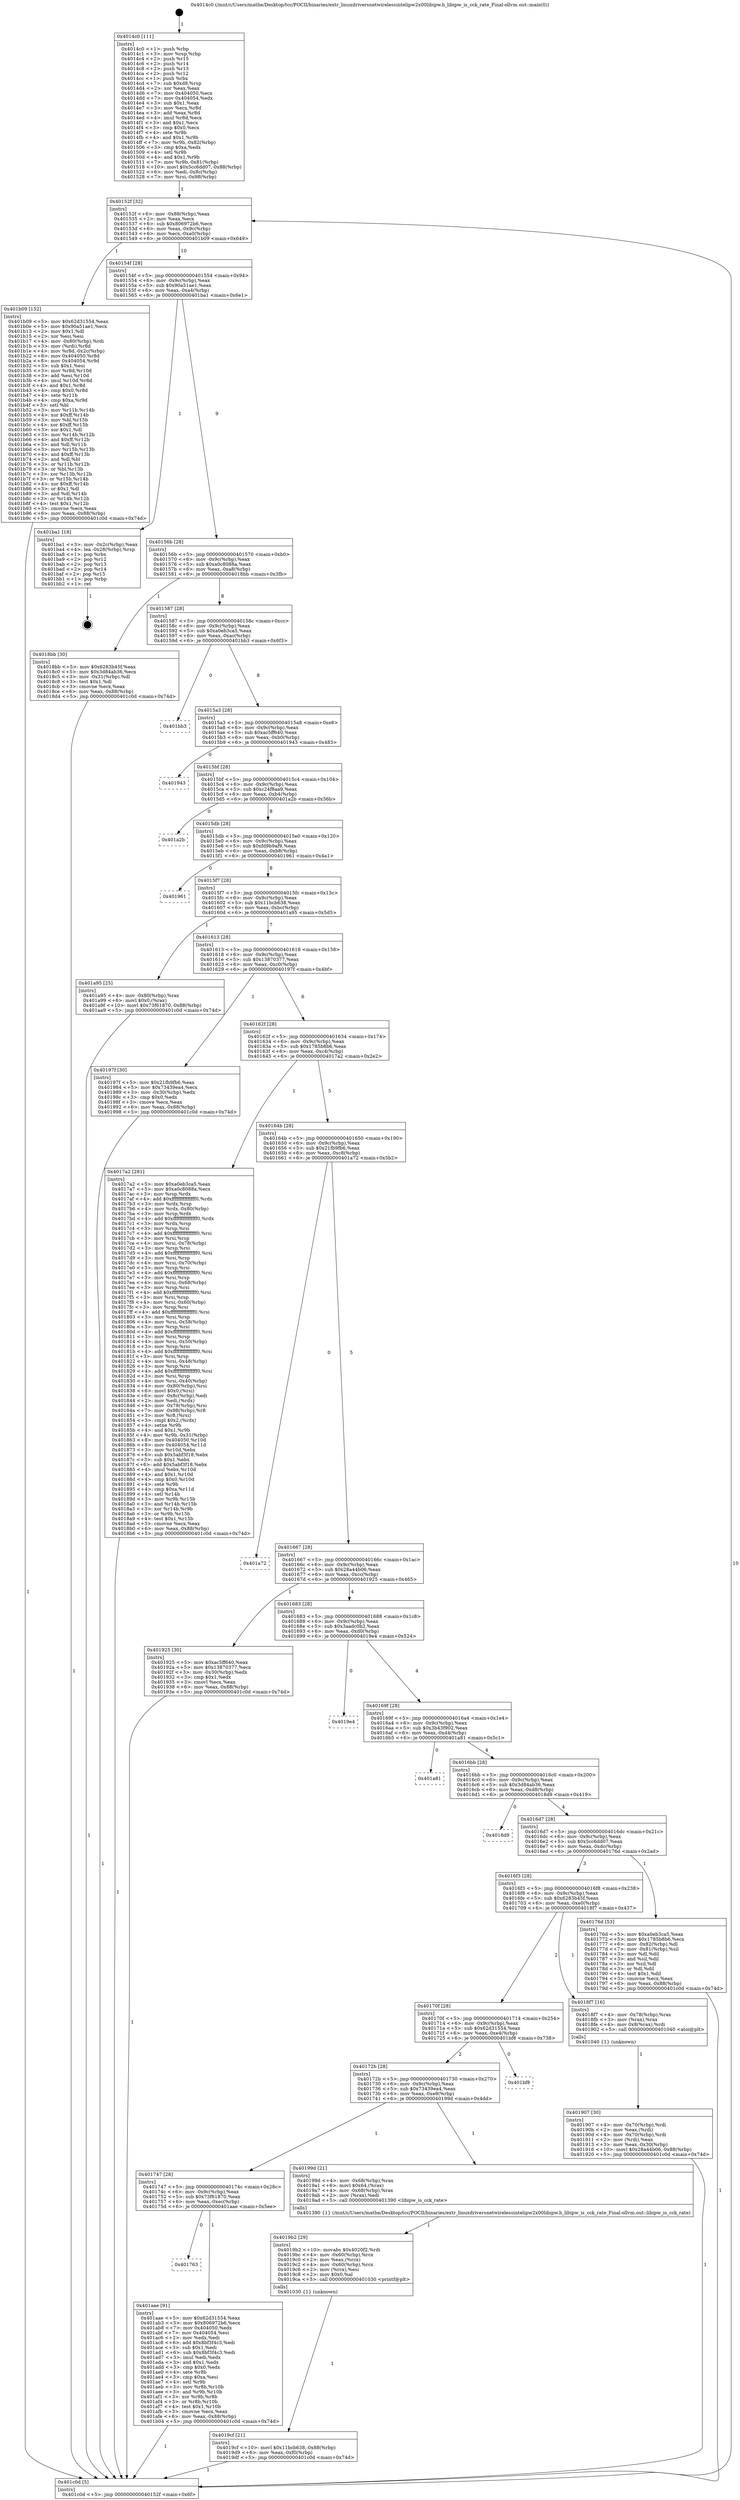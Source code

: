 digraph "0x4014c0" {
  label = "0x4014c0 (/mnt/c/Users/mathe/Desktop/tcc/POCII/binaries/extr_linuxdriversnetwirelessintelipw2x00libipw.h_libipw_is_cck_rate_Final-ollvm.out::main(0))"
  labelloc = "t"
  node[shape=record]

  Entry [label="",width=0.3,height=0.3,shape=circle,fillcolor=black,style=filled]
  "0x40152f" [label="{
     0x40152f [32]\l
     | [instrs]\l
     &nbsp;&nbsp;0x40152f \<+6\>: mov -0x88(%rbp),%eax\l
     &nbsp;&nbsp;0x401535 \<+2\>: mov %eax,%ecx\l
     &nbsp;&nbsp;0x401537 \<+6\>: sub $0x806972b6,%ecx\l
     &nbsp;&nbsp;0x40153d \<+6\>: mov %eax,-0x9c(%rbp)\l
     &nbsp;&nbsp;0x401543 \<+6\>: mov %ecx,-0xa0(%rbp)\l
     &nbsp;&nbsp;0x401549 \<+6\>: je 0000000000401b09 \<main+0x649\>\l
  }"]
  "0x401b09" [label="{
     0x401b09 [152]\l
     | [instrs]\l
     &nbsp;&nbsp;0x401b09 \<+5\>: mov $0x62d31554,%eax\l
     &nbsp;&nbsp;0x401b0e \<+5\>: mov $0x90a51ae1,%ecx\l
     &nbsp;&nbsp;0x401b13 \<+2\>: mov $0x1,%dl\l
     &nbsp;&nbsp;0x401b15 \<+2\>: xor %esi,%esi\l
     &nbsp;&nbsp;0x401b17 \<+4\>: mov -0x80(%rbp),%rdi\l
     &nbsp;&nbsp;0x401b1b \<+3\>: mov (%rdi),%r8d\l
     &nbsp;&nbsp;0x401b1e \<+4\>: mov %r8d,-0x2c(%rbp)\l
     &nbsp;&nbsp;0x401b22 \<+8\>: mov 0x404050,%r8d\l
     &nbsp;&nbsp;0x401b2a \<+8\>: mov 0x404054,%r9d\l
     &nbsp;&nbsp;0x401b32 \<+3\>: sub $0x1,%esi\l
     &nbsp;&nbsp;0x401b35 \<+3\>: mov %r8d,%r10d\l
     &nbsp;&nbsp;0x401b38 \<+3\>: add %esi,%r10d\l
     &nbsp;&nbsp;0x401b3b \<+4\>: imul %r10d,%r8d\l
     &nbsp;&nbsp;0x401b3f \<+4\>: and $0x1,%r8d\l
     &nbsp;&nbsp;0x401b43 \<+4\>: cmp $0x0,%r8d\l
     &nbsp;&nbsp;0x401b47 \<+4\>: sete %r11b\l
     &nbsp;&nbsp;0x401b4b \<+4\>: cmp $0xa,%r9d\l
     &nbsp;&nbsp;0x401b4f \<+3\>: setl %bl\l
     &nbsp;&nbsp;0x401b52 \<+3\>: mov %r11b,%r14b\l
     &nbsp;&nbsp;0x401b55 \<+4\>: xor $0xff,%r14b\l
     &nbsp;&nbsp;0x401b59 \<+3\>: mov %bl,%r15b\l
     &nbsp;&nbsp;0x401b5c \<+4\>: xor $0xff,%r15b\l
     &nbsp;&nbsp;0x401b60 \<+3\>: xor $0x1,%dl\l
     &nbsp;&nbsp;0x401b63 \<+3\>: mov %r14b,%r12b\l
     &nbsp;&nbsp;0x401b66 \<+4\>: and $0xff,%r12b\l
     &nbsp;&nbsp;0x401b6a \<+3\>: and %dl,%r11b\l
     &nbsp;&nbsp;0x401b6d \<+3\>: mov %r15b,%r13b\l
     &nbsp;&nbsp;0x401b70 \<+4\>: and $0xff,%r13b\l
     &nbsp;&nbsp;0x401b74 \<+2\>: and %dl,%bl\l
     &nbsp;&nbsp;0x401b76 \<+3\>: or %r11b,%r12b\l
     &nbsp;&nbsp;0x401b79 \<+3\>: or %bl,%r13b\l
     &nbsp;&nbsp;0x401b7c \<+3\>: xor %r13b,%r12b\l
     &nbsp;&nbsp;0x401b7f \<+3\>: or %r15b,%r14b\l
     &nbsp;&nbsp;0x401b82 \<+4\>: xor $0xff,%r14b\l
     &nbsp;&nbsp;0x401b86 \<+3\>: or $0x1,%dl\l
     &nbsp;&nbsp;0x401b89 \<+3\>: and %dl,%r14b\l
     &nbsp;&nbsp;0x401b8c \<+3\>: or %r14b,%r12b\l
     &nbsp;&nbsp;0x401b8f \<+4\>: test $0x1,%r12b\l
     &nbsp;&nbsp;0x401b93 \<+3\>: cmovne %ecx,%eax\l
     &nbsp;&nbsp;0x401b96 \<+6\>: mov %eax,-0x88(%rbp)\l
     &nbsp;&nbsp;0x401b9c \<+5\>: jmp 0000000000401c0d \<main+0x74d\>\l
  }"]
  "0x40154f" [label="{
     0x40154f [28]\l
     | [instrs]\l
     &nbsp;&nbsp;0x40154f \<+5\>: jmp 0000000000401554 \<main+0x94\>\l
     &nbsp;&nbsp;0x401554 \<+6\>: mov -0x9c(%rbp),%eax\l
     &nbsp;&nbsp;0x40155a \<+5\>: sub $0x90a51ae1,%eax\l
     &nbsp;&nbsp;0x40155f \<+6\>: mov %eax,-0xa4(%rbp)\l
     &nbsp;&nbsp;0x401565 \<+6\>: je 0000000000401ba1 \<main+0x6e1\>\l
  }"]
  Exit [label="",width=0.3,height=0.3,shape=circle,fillcolor=black,style=filled,peripheries=2]
  "0x401ba1" [label="{
     0x401ba1 [18]\l
     | [instrs]\l
     &nbsp;&nbsp;0x401ba1 \<+3\>: mov -0x2c(%rbp),%eax\l
     &nbsp;&nbsp;0x401ba4 \<+4\>: lea -0x28(%rbp),%rsp\l
     &nbsp;&nbsp;0x401ba8 \<+1\>: pop %rbx\l
     &nbsp;&nbsp;0x401ba9 \<+2\>: pop %r12\l
     &nbsp;&nbsp;0x401bab \<+2\>: pop %r13\l
     &nbsp;&nbsp;0x401bad \<+2\>: pop %r14\l
     &nbsp;&nbsp;0x401baf \<+2\>: pop %r15\l
     &nbsp;&nbsp;0x401bb1 \<+1\>: pop %rbp\l
     &nbsp;&nbsp;0x401bb2 \<+1\>: ret\l
  }"]
  "0x40156b" [label="{
     0x40156b [28]\l
     | [instrs]\l
     &nbsp;&nbsp;0x40156b \<+5\>: jmp 0000000000401570 \<main+0xb0\>\l
     &nbsp;&nbsp;0x401570 \<+6\>: mov -0x9c(%rbp),%eax\l
     &nbsp;&nbsp;0x401576 \<+5\>: sub $0xa0c8088a,%eax\l
     &nbsp;&nbsp;0x40157b \<+6\>: mov %eax,-0xa8(%rbp)\l
     &nbsp;&nbsp;0x401581 \<+6\>: je 00000000004018bb \<main+0x3fb\>\l
  }"]
  "0x401763" [label="{
     0x401763\l
  }", style=dashed]
  "0x4018bb" [label="{
     0x4018bb [30]\l
     | [instrs]\l
     &nbsp;&nbsp;0x4018bb \<+5\>: mov $0x6283b45f,%eax\l
     &nbsp;&nbsp;0x4018c0 \<+5\>: mov $0x3d84ab36,%ecx\l
     &nbsp;&nbsp;0x4018c5 \<+3\>: mov -0x31(%rbp),%dl\l
     &nbsp;&nbsp;0x4018c8 \<+3\>: test $0x1,%dl\l
     &nbsp;&nbsp;0x4018cb \<+3\>: cmovne %ecx,%eax\l
     &nbsp;&nbsp;0x4018ce \<+6\>: mov %eax,-0x88(%rbp)\l
     &nbsp;&nbsp;0x4018d4 \<+5\>: jmp 0000000000401c0d \<main+0x74d\>\l
  }"]
  "0x401587" [label="{
     0x401587 [28]\l
     | [instrs]\l
     &nbsp;&nbsp;0x401587 \<+5\>: jmp 000000000040158c \<main+0xcc\>\l
     &nbsp;&nbsp;0x40158c \<+6\>: mov -0x9c(%rbp),%eax\l
     &nbsp;&nbsp;0x401592 \<+5\>: sub $0xa0eb3ca5,%eax\l
     &nbsp;&nbsp;0x401597 \<+6\>: mov %eax,-0xac(%rbp)\l
     &nbsp;&nbsp;0x40159d \<+6\>: je 0000000000401bb3 \<main+0x6f3\>\l
  }"]
  "0x401aae" [label="{
     0x401aae [91]\l
     | [instrs]\l
     &nbsp;&nbsp;0x401aae \<+5\>: mov $0x62d31554,%eax\l
     &nbsp;&nbsp;0x401ab3 \<+5\>: mov $0x806972b6,%ecx\l
     &nbsp;&nbsp;0x401ab8 \<+7\>: mov 0x404050,%edx\l
     &nbsp;&nbsp;0x401abf \<+7\>: mov 0x404054,%esi\l
     &nbsp;&nbsp;0x401ac6 \<+2\>: mov %edx,%edi\l
     &nbsp;&nbsp;0x401ac8 \<+6\>: add $0x8bf3f4c3,%edi\l
     &nbsp;&nbsp;0x401ace \<+3\>: sub $0x1,%edi\l
     &nbsp;&nbsp;0x401ad1 \<+6\>: sub $0x8bf3f4c3,%edi\l
     &nbsp;&nbsp;0x401ad7 \<+3\>: imul %edi,%edx\l
     &nbsp;&nbsp;0x401ada \<+3\>: and $0x1,%edx\l
     &nbsp;&nbsp;0x401add \<+3\>: cmp $0x0,%edx\l
     &nbsp;&nbsp;0x401ae0 \<+4\>: sete %r8b\l
     &nbsp;&nbsp;0x401ae4 \<+3\>: cmp $0xa,%esi\l
     &nbsp;&nbsp;0x401ae7 \<+4\>: setl %r9b\l
     &nbsp;&nbsp;0x401aeb \<+3\>: mov %r8b,%r10b\l
     &nbsp;&nbsp;0x401aee \<+3\>: and %r9b,%r10b\l
     &nbsp;&nbsp;0x401af1 \<+3\>: xor %r9b,%r8b\l
     &nbsp;&nbsp;0x401af4 \<+3\>: or %r8b,%r10b\l
     &nbsp;&nbsp;0x401af7 \<+4\>: test $0x1,%r10b\l
     &nbsp;&nbsp;0x401afb \<+3\>: cmovne %ecx,%eax\l
     &nbsp;&nbsp;0x401afe \<+6\>: mov %eax,-0x88(%rbp)\l
     &nbsp;&nbsp;0x401b04 \<+5\>: jmp 0000000000401c0d \<main+0x74d\>\l
  }"]
  "0x401bb3" [label="{
     0x401bb3\l
  }", style=dashed]
  "0x4015a3" [label="{
     0x4015a3 [28]\l
     | [instrs]\l
     &nbsp;&nbsp;0x4015a3 \<+5\>: jmp 00000000004015a8 \<main+0xe8\>\l
     &nbsp;&nbsp;0x4015a8 \<+6\>: mov -0x9c(%rbp),%eax\l
     &nbsp;&nbsp;0x4015ae \<+5\>: sub $0xac5ff640,%eax\l
     &nbsp;&nbsp;0x4015b3 \<+6\>: mov %eax,-0xb0(%rbp)\l
     &nbsp;&nbsp;0x4015b9 \<+6\>: je 0000000000401943 \<main+0x483\>\l
  }"]
  "0x4019cf" [label="{
     0x4019cf [21]\l
     | [instrs]\l
     &nbsp;&nbsp;0x4019cf \<+10\>: movl $0x11bcb638,-0x88(%rbp)\l
     &nbsp;&nbsp;0x4019d9 \<+6\>: mov %eax,-0xf0(%rbp)\l
     &nbsp;&nbsp;0x4019df \<+5\>: jmp 0000000000401c0d \<main+0x74d\>\l
  }"]
  "0x401943" [label="{
     0x401943\l
  }", style=dashed]
  "0x4015bf" [label="{
     0x4015bf [28]\l
     | [instrs]\l
     &nbsp;&nbsp;0x4015bf \<+5\>: jmp 00000000004015c4 \<main+0x104\>\l
     &nbsp;&nbsp;0x4015c4 \<+6\>: mov -0x9c(%rbp),%eax\l
     &nbsp;&nbsp;0x4015ca \<+5\>: sub $0xc24f8aa9,%eax\l
     &nbsp;&nbsp;0x4015cf \<+6\>: mov %eax,-0xb4(%rbp)\l
     &nbsp;&nbsp;0x4015d5 \<+6\>: je 0000000000401a2b \<main+0x56b\>\l
  }"]
  "0x4019b2" [label="{
     0x4019b2 [29]\l
     | [instrs]\l
     &nbsp;&nbsp;0x4019b2 \<+10\>: movabs $0x4020f2,%rdi\l
     &nbsp;&nbsp;0x4019bc \<+4\>: mov -0x60(%rbp),%rcx\l
     &nbsp;&nbsp;0x4019c0 \<+2\>: mov %eax,(%rcx)\l
     &nbsp;&nbsp;0x4019c2 \<+4\>: mov -0x60(%rbp),%rcx\l
     &nbsp;&nbsp;0x4019c6 \<+2\>: mov (%rcx),%esi\l
     &nbsp;&nbsp;0x4019c8 \<+2\>: mov $0x0,%al\l
     &nbsp;&nbsp;0x4019ca \<+5\>: call 0000000000401030 \<printf@plt\>\l
     | [calls]\l
     &nbsp;&nbsp;0x401030 \{1\} (unknown)\l
  }"]
  "0x401a2b" [label="{
     0x401a2b\l
  }", style=dashed]
  "0x4015db" [label="{
     0x4015db [28]\l
     | [instrs]\l
     &nbsp;&nbsp;0x4015db \<+5\>: jmp 00000000004015e0 \<main+0x120\>\l
     &nbsp;&nbsp;0x4015e0 \<+6\>: mov -0x9c(%rbp),%eax\l
     &nbsp;&nbsp;0x4015e6 \<+5\>: sub $0xfd9b9af9,%eax\l
     &nbsp;&nbsp;0x4015eb \<+6\>: mov %eax,-0xb8(%rbp)\l
     &nbsp;&nbsp;0x4015f1 \<+6\>: je 0000000000401961 \<main+0x4a1\>\l
  }"]
  "0x401747" [label="{
     0x401747 [28]\l
     | [instrs]\l
     &nbsp;&nbsp;0x401747 \<+5\>: jmp 000000000040174c \<main+0x28c\>\l
     &nbsp;&nbsp;0x40174c \<+6\>: mov -0x9c(%rbp),%eax\l
     &nbsp;&nbsp;0x401752 \<+5\>: sub $0x73f61870,%eax\l
     &nbsp;&nbsp;0x401757 \<+6\>: mov %eax,-0xec(%rbp)\l
     &nbsp;&nbsp;0x40175d \<+6\>: je 0000000000401aae \<main+0x5ee\>\l
  }"]
  "0x401961" [label="{
     0x401961\l
  }", style=dashed]
  "0x4015f7" [label="{
     0x4015f7 [28]\l
     | [instrs]\l
     &nbsp;&nbsp;0x4015f7 \<+5\>: jmp 00000000004015fc \<main+0x13c\>\l
     &nbsp;&nbsp;0x4015fc \<+6\>: mov -0x9c(%rbp),%eax\l
     &nbsp;&nbsp;0x401602 \<+5\>: sub $0x11bcb638,%eax\l
     &nbsp;&nbsp;0x401607 \<+6\>: mov %eax,-0xbc(%rbp)\l
     &nbsp;&nbsp;0x40160d \<+6\>: je 0000000000401a95 \<main+0x5d5\>\l
  }"]
  "0x40199d" [label="{
     0x40199d [21]\l
     | [instrs]\l
     &nbsp;&nbsp;0x40199d \<+4\>: mov -0x68(%rbp),%rax\l
     &nbsp;&nbsp;0x4019a1 \<+6\>: movl $0x64,(%rax)\l
     &nbsp;&nbsp;0x4019a7 \<+4\>: mov -0x68(%rbp),%rax\l
     &nbsp;&nbsp;0x4019ab \<+2\>: mov (%rax),%edi\l
     &nbsp;&nbsp;0x4019ad \<+5\>: call 0000000000401390 \<libipw_is_cck_rate\>\l
     | [calls]\l
     &nbsp;&nbsp;0x401390 \{1\} (/mnt/c/Users/mathe/Desktop/tcc/POCII/binaries/extr_linuxdriversnetwirelessintelipw2x00libipw.h_libipw_is_cck_rate_Final-ollvm.out::libipw_is_cck_rate)\l
  }"]
  "0x401a95" [label="{
     0x401a95 [25]\l
     | [instrs]\l
     &nbsp;&nbsp;0x401a95 \<+4\>: mov -0x80(%rbp),%rax\l
     &nbsp;&nbsp;0x401a99 \<+6\>: movl $0x0,(%rax)\l
     &nbsp;&nbsp;0x401a9f \<+10\>: movl $0x73f61870,-0x88(%rbp)\l
     &nbsp;&nbsp;0x401aa9 \<+5\>: jmp 0000000000401c0d \<main+0x74d\>\l
  }"]
  "0x401613" [label="{
     0x401613 [28]\l
     | [instrs]\l
     &nbsp;&nbsp;0x401613 \<+5\>: jmp 0000000000401618 \<main+0x158\>\l
     &nbsp;&nbsp;0x401618 \<+6\>: mov -0x9c(%rbp),%eax\l
     &nbsp;&nbsp;0x40161e \<+5\>: sub $0x13870377,%eax\l
     &nbsp;&nbsp;0x401623 \<+6\>: mov %eax,-0xc0(%rbp)\l
     &nbsp;&nbsp;0x401629 \<+6\>: je 000000000040197f \<main+0x4bf\>\l
  }"]
  "0x40172b" [label="{
     0x40172b [28]\l
     | [instrs]\l
     &nbsp;&nbsp;0x40172b \<+5\>: jmp 0000000000401730 \<main+0x270\>\l
     &nbsp;&nbsp;0x401730 \<+6\>: mov -0x9c(%rbp),%eax\l
     &nbsp;&nbsp;0x401736 \<+5\>: sub $0x73439ea4,%eax\l
     &nbsp;&nbsp;0x40173b \<+6\>: mov %eax,-0xe8(%rbp)\l
     &nbsp;&nbsp;0x401741 \<+6\>: je 000000000040199d \<main+0x4dd\>\l
  }"]
  "0x40197f" [label="{
     0x40197f [30]\l
     | [instrs]\l
     &nbsp;&nbsp;0x40197f \<+5\>: mov $0x21fb9fb6,%eax\l
     &nbsp;&nbsp;0x401984 \<+5\>: mov $0x73439ea4,%ecx\l
     &nbsp;&nbsp;0x401989 \<+3\>: mov -0x30(%rbp),%edx\l
     &nbsp;&nbsp;0x40198c \<+3\>: cmp $0x0,%edx\l
     &nbsp;&nbsp;0x40198f \<+3\>: cmove %ecx,%eax\l
     &nbsp;&nbsp;0x401992 \<+6\>: mov %eax,-0x88(%rbp)\l
     &nbsp;&nbsp;0x401998 \<+5\>: jmp 0000000000401c0d \<main+0x74d\>\l
  }"]
  "0x40162f" [label="{
     0x40162f [28]\l
     | [instrs]\l
     &nbsp;&nbsp;0x40162f \<+5\>: jmp 0000000000401634 \<main+0x174\>\l
     &nbsp;&nbsp;0x401634 \<+6\>: mov -0x9c(%rbp),%eax\l
     &nbsp;&nbsp;0x40163a \<+5\>: sub $0x1785b8b6,%eax\l
     &nbsp;&nbsp;0x40163f \<+6\>: mov %eax,-0xc4(%rbp)\l
     &nbsp;&nbsp;0x401645 \<+6\>: je 00000000004017a2 \<main+0x2e2\>\l
  }"]
  "0x401bf8" [label="{
     0x401bf8\l
  }", style=dashed]
  "0x4017a2" [label="{
     0x4017a2 [281]\l
     | [instrs]\l
     &nbsp;&nbsp;0x4017a2 \<+5\>: mov $0xa0eb3ca5,%eax\l
     &nbsp;&nbsp;0x4017a7 \<+5\>: mov $0xa0c8088a,%ecx\l
     &nbsp;&nbsp;0x4017ac \<+3\>: mov %rsp,%rdx\l
     &nbsp;&nbsp;0x4017af \<+4\>: add $0xfffffffffffffff0,%rdx\l
     &nbsp;&nbsp;0x4017b3 \<+3\>: mov %rdx,%rsp\l
     &nbsp;&nbsp;0x4017b6 \<+4\>: mov %rdx,-0x80(%rbp)\l
     &nbsp;&nbsp;0x4017ba \<+3\>: mov %rsp,%rdx\l
     &nbsp;&nbsp;0x4017bd \<+4\>: add $0xfffffffffffffff0,%rdx\l
     &nbsp;&nbsp;0x4017c1 \<+3\>: mov %rdx,%rsp\l
     &nbsp;&nbsp;0x4017c4 \<+3\>: mov %rsp,%rsi\l
     &nbsp;&nbsp;0x4017c7 \<+4\>: add $0xfffffffffffffff0,%rsi\l
     &nbsp;&nbsp;0x4017cb \<+3\>: mov %rsi,%rsp\l
     &nbsp;&nbsp;0x4017ce \<+4\>: mov %rsi,-0x78(%rbp)\l
     &nbsp;&nbsp;0x4017d2 \<+3\>: mov %rsp,%rsi\l
     &nbsp;&nbsp;0x4017d5 \<+4\>: add $0xfffffffffffffff0,%rsi\l
     &nbsp;&nbsp;0x4017d9 \<+3\>: mov %rsi,%rsp\l
     &nbsp;&nbsp;0x4017dc \<+4\>: mov %rsi,-0x70(%rbp)\l
     &nbsp;&nbsp;0x4017e0 \<+3\>: mov %rsp,%rsi\l
     &nbsp;&nbsp;0x4017e3 \<+4\>: add $0xfffffffffffffff0,%rsi\l
     &nbsp;&nbsp;0x4017e7 \<+3\>: mov %rsi,%rsp\l
     &nbsp;&nbsp;0x4017ea \<+4\>: mov %rsi,-0x68(%rbp)\l
     &nbsp;&nbsp;0x4017ee \<+3\>: mov %rsp,%rsi\l
     &nbsp;&nbsp;0x4017f1 \<+4\>: add $0xfffffffffffffff0,%rsi\l
     &nbsp;&nbsp;0x4017f5 \<+3\>: mov %rsi,%rsp\l
     &nbsp;&nbsp;0x4017f8 \<+4\>: mov %rsi,-0x60(%rbp)\l
     &nbsp;&nbsp;0x4017fc \<+3\>: mov %rsp,%rsi\l
     &nbsp;&nbsp;0x4017ff \<+4\>: add $0xfffffffffffffff0,%rsi\l
     &nbsp;&nbsp;0x401803 \<+3\>: mov %rsi,%rsp\l
     &nbsp;&nbsp;0x401806 \<+4\>: mov %rsi,-0x58(%rbp)\l
     &nbsp;&nbsp;0x40180a \<+3\>: mov %rsp,%rsi\l
     &nbsp;&nbsp;0x40180d \<+4\>: add $0xfffffffffffffff0,%rsi\l
     &nbsp;&nbsp;0x401811 \<+3\>: mov %rsi,%rsp\l
     &nbsp;&nbsp;0x401814 \<+4\>: mov %rsi,-0x50(%rbp)\l
     &nbsp;&nbsp;0x401818 \<+3\>: mov %rsp,%rsi\l
     &nbsp;&nbsp;0x40181b \<+4\>: add $0xfffffffffffffff0,%rsi\l
     &nbsp;&nbsp;0x40181f \<+3\>: mov %rsi,%rsp\l
     &nbsp;&nbsp;0x401822 \<+4\>: mov %rsi,-0x48(%rbp)\l
     &nbsp;&nbsp;0x401826 \<+3\>: mov %rsp,%rsi\l
     &nbsp;&nbsp;0x401829 \<+4\>: add $0xfffffffffffffff0,%rsi\l
     &nbsp;&nbsp;0x40182d \<+3\>: mov %rsi,%rsp\l
     &nbsp;&nbsp;0x401830 \<+4\>: mov %rsi,-0x40(%rbp)\l
     &nbsp;&nbsp;0x401834 \<+4\>: mov -0x80(%rbp),%rsi\l
     &nbsp;&nbsp;0x401838 \<+6\>: movl $0x0,(%rsi)\l
     &nbsp;&nbsp;0x40183e \<+6\>: mov -0x8c(%rbp),%edi\l
     &nbsp;&nbsp;0x401844 \<+2\>: mov %edi,(%rdx)\l
     &nbsp;&nbsp;0x401846 \<+4\>: mov -0x78(%rbp),%rsi\l
     &nbsp;&nbsp;0x40184a \<+7\>: mov -0x98(%rbp),%r8\l
     &nbsp;&nbsp;0x401851 \<+3\>: mov %r8,(%rsi)\l
     &nbsp;&nbsp;0x401854 \<+3\>: cmpl $0x2,(%rdx)\l
     &nbsp;&nbsp;0x401857 \<+4\>: setne %r9b\l
     &nbsp;&nbsp;0x40185b \<+4\>: and $0x1,%r9b\l
     &nbsp;&nbsp;0x40185f \<+4\>: mov %r9b,-0x31(%rbp)\l
     &nbsp;&nbsp;0x401863 \<+8\>: mov 0x404050,%r10d\l
     &nbsp;&nbsp;0x40186b \<+8\>: mov 0x404054,%r11d\l
     &nbsp;&nbsp;0x401873 \<+3\>: mov %r10d,%ebx\l
     &nbsp;&nbsp;0x401876 \<+6\>: sub $0x5abf3f18,%ebx\l
     &nbsp;&nbsp;0x40187c \<+3\>: sub $0x1,%ebx\l
     &nbsp;&nbsp;0x40187f \<+6\>: add $0x5abf3f18,%ebx\l
     &nbsp;&nbsp;0x401885 \<+4\>: imul %ebx,%r10d\l
     &nbsp;&nbsp;0x401889 \<+4\>: and $0x1,%r10d\l
     &nbsp;&nbsp;0x40188d \<+4\>: cmp $0x0,%r10d\l
     &nbsp;&nbsp;0x401891 \<+4\>: sete %r9b\l
     &nbsp;&nbsp;0x401895 \<+4\>: cmp $0xa,%r11d\l
     &nbsp;&nbsp;0x401899 \<+4\>: setl %r14b\l
     &nbsp;&nbsp;0x40189d \<+3\>: mov %r9b,%r15b\l
     &nbsp;&nbsp;0x4018a0 \<+3\>: and %r14b,%r15b\l
     &nbsp;&nbsp;0x4018a3 \<+3\>: xor %r14b,%r9b\l
     &nbsp;&nbsp;0x4018a6 \<+3\>: or %r9b,%r15b\l
     &nbsp;&nbsp;0x4018a9 \<+4\>: test $0x1,%r15b\l
     &nbsp;&nbsp;0x4018ad \<+3\>: cmovne %ecx,%eax\l
     &nbsp;&nbsp;0x4018b0 \<+6\>: mov %eax,-0x88(%rbp)\l
     &nbsp;&nbsp;0x4018b6 \<+5\>: jmp 0000000000401c0d \<main+0x74d\>\l
  }"]
  "0x40164b" [label="{
     0x40164b [28]\l
     | [instrs]\l
     &nbsp;&nbsp;0x40164b \<+5\>: jmp 0000000000401650 \<main+0x190\>\l
     &nbsp;&nbsp;0x401650 \<+6\>: mov -0x9c(%rbp),%eax\l
     &nbsp;&nbsp;0x401656 \<+5\>: sub $0x21fb9fb6,%eax\l
     &nbsp;&nbsp;0x40165b \<+6\>: mov %eax,-0xc8(%rbp)\l
     &nbsp;&nbsp;0x401661 \<+6\>: je 0000000000401a72 \<main+0x5b2\>\l
  }"]
  "0x401907" [label="{
     0x401907 [30]\l
     | [instrs]\l
     &nbsp;&nbsp;0x401907 \<+4\>: mov -0x70(%rbp),%rdi\l
     &nbsp;&nbsp;0x40190b \<+2\>: mov %eax,(%rdi)\l
     &nbsp;&nbsp;0x40190d \<+4\>: mov -0x70(%rbp),%rdi\l
     &nbsp;&nbsp;0x401911 \<+2\>: mov (%rdi),%eax\l
     &nbsp;&nbsp;0x401913 \<+3\>: mov %eax,-0x30(%rbp)\l
     &nbsp;&nbsp;0x401916 \<+10\>: movl $0x28a44b06,-0x88(%rbp)\l
     &nbsp;&nbsp;0x401920 \<+5\>: jmp 0000000000401c0d \<main+0x74d\>\l
  }"]
  "0x401a72" [label="{
     0x401a72\l
  }", style=dashed]
  "0x401667" [label="{
     0x401667 [28]\l
     | [instrs]\l
     &nbsp;&nbsp;0x401667 \<+5\>: jmp 000000000040166c \<main+0x1ac\>\l
     &nbsp;&nbsp;0x40166c \<+6\>: mov -0x9c(%rbp),%eax\l
     &nbsp;&nbsp;0x401672 \<+5\>: sub $0x28a44b06,%eax\l
     &nbsp;&nbsp;0x401677 \<+6\>: mov %eax,-0xcc(%rbp)\l
     &nbsp;&nbsp;0x40167d \<+6\>: je 0000000000401925 \<main+0x465\>\l
  }"]
  "0x40170f" [label="{
     0x40170f [28]\l
     | [instrs]\l
     &nbsp;&nbsp;0x40170f \<+5\>: jmp 0000000000401714 \<main+0x254\>\l
     &nbsp;&nbsp;0x401714 \<+6\>: mov -0x9c(%rbp),%eax\l
     &nbsp;&nbsp;0x40171a \<+5\>: sub $0x62d31554,%eax\l
     &nbsp;&nbsp;0x40171f \<+6\>: mov %eax,-0xe4(%rbp)\l
     &nbsp;&nbsp;0x401725 \<+6\>: je 0000000000401bf8 \<main+0x738\>\l
  }"]
  "0x401925" [label="{
     0x401925 [30]\l
     | [instrs]\l
     &nbsp;&nbsp;0x401925 \<+5\>: mov $0xac5ff640,%eax\l
     &nbsp;&nbsp;0x40192a \<+5\>: mov $0x13870377,%ecx\l
     &nbsp;&nbsp;0x40192f \<+3\>: mov -0x30(%rbp),%edx\l
     &nbsp;&nbsp;0x401932 \<+3\>: cmp $0x1,%edx\l
     &nbsp;&nbsp;0x401935 \<+3\>: cmovl %ecx,%eax\l
     &nbsp;&nbsp;0x401938 \<+6\>: mov %eax,-0x88(%rbp)\l
     &nbsp;&nbsp;0x40193e \<+5\>: jmp 0000000000401c0d \<main+0x74d\>\l
  }"]
  "0x401683" [label="{
     0x401683 [28]\l
     | [instrs]\l
     &nbsp;&nbsp;0x401683 \<+5\>: jmp 0000000000401688 \<main+0x1c8\>\l
     &nbsp;&nbsp;0x401688 \<+6\>: mov -0x9c(%rbp),%eax\l
     &nbsp;&nbsp;0x40168e \<+5\>: sub $0x3aadc0b2,%eax\l
     &nbsp;&nbsp;0x401693 \<+6\>: mov %eax,-0xd0(%rbp)\l
     &nbsp;&nbsp;0x401699 \<+6\>: je 00000000004019e4 \<main+0x524\>\l
  }"]
  "0x4018f7" [label="{
     0x4018f7 [16]\l
     | [instrs]\l
     &nbsp;&nbsp;0x4018f7 \<+4\>: mov -0x78(%rbp),%rax\l
     &nbsp;&nbsp;0x4018fb \<+3\>: mov (%rax),%rax\l
     &nbsp;&nbsp;0x4018fe \<+4\>: mov 0x8(%rax),%rdi\l
     &nbsp;&nbsp;0x401902 \<+5\>: call 0000000000401040 \<atoi@plt\>\l
     | [calls]\l
     &nbsp;&nbsp;0x401040 \{1\} (unknown)\l
  }"]
  "0x4019e4" [label="{
     0x4019e4\l
  }", style=dashed]
  "0x40169f" [label="{
     0x40169f [28]\l
     | [instrs]\l
     &nbsp;&nbsp;0x40169f \<+5\>: jmp 00000000004016a4 \<main+0x1e4\>\l
     &nbsp;&nbsp;0x4016a4 \<+6\>: mov -0x9c(%rbp),%eax\l
     &nbsp;&nbsp;0x4016aa \<+5\>: sub $0x3b43f902,%eax\l
     &nbsp;&nbsp;0x4016af \<+6\>: mov %eax,-0xd4(%rbp)\l
     &nbsp;&nbsp;0x4016b5 \<+6\>: je 0000000000401a81 \<main+0x5c1\>\l
  }"]
  "0x4014c0" [label="{
     0x4014c0 [111]\l
     | [instrs]\l
     &nbsp;&nbsp;0x4014c0 \<+1\>: push %rbp\l
     &nbsp;&nbsp;0x4014c1 \<+3\>: mov %rsp,%rbp\l
     &nbsp;&nbsp;0x4014c4 \<+2\>: push %r15\l
     &nbsp;&nbsp;0x4014c6 \<+2\>: push %r14\l
     &nbsp;&nbsp;0x4014c8 \<+2\>: push %r13\l
     &nbsp;&nbsp;0x4014ca \<+2\>: push %r12\l
     &nbsp;&nbsp;0x4014cc \<+1\>: push %rbx\l
     &nbsp;&nbsp;0x4014cd \<+7\>: sub $0xd8,%rsp\l
     &nbsp;&nbsp;0x4014d4 \<+2\>: xor %eax,%eax\l
     &nbsp;&nbsp;0x4014d6 \<+7\>: mov 0x404050,%ecx\l
     &nbsp;&nbsp;0x4014dd \<+7\>: mov 0x404054,%edx\l
     &nbsp;&nbsp;0x4014e4 \<+3\>: sub $0x1,%eax\l
     &nbsp;&nbsp;0x4014e7 \<+3\>: mov %ecx,%r8d\l
     &nbsp;&nbsp;0x4014ea \<+3\>: add %eax,%r8d\l
     &nbsp;&nbsp;0x4014ed \<+4\>: imul %r8d,%ecx\l
     &nbsp;&nbsp;0x4014f1 \<+3\>: and $0x1,%ecx\l
     &nbsp;&nbsp;0x4014f4 \<+3\>: cmp $0x0,%ecx\l
     &nbsp;&nbsp;0x4014f7 \<+4\>: sete %r9b\l
     &nbsp;&nbsp;0x4014fb \<+4\>: and $0x1,%r9b\l
     &nbsp;&nbsp;0x4014ff \<+7\>: mov %r9b,-0x82(%rbp)\l
     &nbsp;&nbsp;0x401506 \<+3\>: cmp $0xa,%edx\l
     &nbsp;&nbsp;0x401509 \<+4\>: setl %r9b\l
     &nbsp;&nbsp;0x40150d \<+4\>: and $0x1,%r9b\l
     &nbsp;&nbsp;0x401511 \<+7\>: mov %r9b,-0x81(%rbp)\l
     &nbsp;&nbsp;0x401518 \<+10\>: movl $0x5cc6dd07,-0x88(%rbp)\l
     &nbsp;&nbsp;0x401522 \<+6\>: mov %edi,-0x8c(%rbp)\l
     &nbsp;&nbsp;0x401528 \<+7\>: mov %rsi,-0x98(%rbp)\l
  }"]
  "0x401a81" [label="{
     0x401a81\l
  }", style=dashed]
  "0x4016bb" [label="{
     0x4016bb [28]\l
     | [instrs]\l
     &nbsp;&nbsp;0x4016bb \<+5\>: jmp 00000000004016c0 \<main+0x200\>\l
     &nbsp;&nbsp;0x4016c0 \<+6\>: mov -0x9c(%rbp),%eax\l
     &nbsp;&nbsp;0x4016c6 \<+5\>: sub $0x3d84ab36,%eax\l
     &nbsp;&nbsp;0x4016cb \<+6\>: mov %eax,-0xd8(%rbp)\l
     &nbsp;&nbsp;0x4016d1 \<+6\>: je 00000000004018d9 \<main+0x419\>\l
  }"]
  "0x401c0d" [label="{
     0x401c0d [5]\l
     | [instrs]\l
     &nbsp;&nbsp;0x401c0d \<+5\>: jmp 000000000040152f \<main+0x6f\>\l
  }"]
  "0x4018d9" [label="{
     0x4018d9\l
  }", style=dashed]
  "0x4016d7" [label="{
     0x4016d7 [28]\l
     | [instrs]\l
     &nbsp;&nbsp;0x4016d7 \<+5\>: jmp 00000000004016dc \<main+0x21c\>\l
     &nbsp;&nbsp;0x4016dc \<+6\>: mov -0x9c(%rbp),%eax\l
     &nbsp;&nbsp;0x4016e2 \<+5\>: sub $0x5cc6dd07,%eax\l
     &nbsp;&nbsp;0x4016e7 \<+6\>: mov %eax,-0xdc(%rbp)\l
     &nbsp;&nbsp;0x4016ed \<+6\>: je 000000000040176d \<main+0x2ad\>\l
  }"]
  "0x4016f3" [label="{
     0x4016f3 [28]\l
     | [instrs]\l
     &nbsp;&nbsp;0x4016f3 \<+5\>: jmp 00000000004016f8 \<main+0x238\>\l
     &nbsp;&nbsp;0x4016f8 \<+6\>: mov -0x9c(%rbp),%eax\l
     &nbsp;&nbsp;0x4016fe \<+5\>: sub $0x6283b45f,%eax\l
     &nbsp;&nbsp;0x401703 \<+6\>: mov %eax,-0xe0(%rbp)\l
     &nbsp;&nbsp;0x401709 \<+6\>: je 00000000004018f7 \<main+0x437\>\l
  }"]
  "0x40176d" [label="{
     0x40176d [53]\l
     | [instrs]\l
     &nbsp;&nbsp;0x40176d \<+5\>: mov $0xa0eb3ca5,%eax\l
     &nbsp;&nbsp;0x401772 \<+5\>: mov $0x1785b8b6,%ecx\l
     &nbsp;&nbsp;0x401777 \<+6\>: mov -0x82(%rbp),%dl\l
     &nbsp;&nbsp;0x40177d \<+7\>: mov -0x81(%rbp),%sil\l
     &nbsp;&nbsp;0x401784 \<+3\>: mov %dl,%dil\l
     &nbsp;&nbsp;0x401787 \<+3\>: and %sil,%dil\l
     &nbsp;&nbsp;0x40178a \<+3\>: xor %sil,%dl\l
     &nbsp;&nbsp;0x40178d \<+3\>: or %dl,%dil\l
     &nbsp;&nbsp;0x401790 \<+4\>: test $0x1,%dil\l
     &nbsp;&nbsp;0x401794 \<+3\>: cmovne %ecx,%eax\l
     &nbsp;&nbsp;0x401797 \<+6\>: mov %eax,-0x88(%rbp)\l
     &nbsp;&nbsp;0x40179d \<+5\>: jmp 0000000000401c0d \<main+0x74d\>\l
  }"]
  Entry -> "0x4014c0" [label=" 1"]
  "0x40152f" -> "0x401b09" [label=" 1"]
  "0x40152f" -> "0x40154f" [label=" 10"]
  "0x401ba1" -> Exit [label=" 1"]
  "0x40154f" -> "0x401ba1" [label=" 1"]
  "0x40154f" -> "0x40156b" [label=" 9"]
  "0x401b09" -> "0x401c0d" [label=" 1"]
  "0x40156b" -> "0x4018bb" [label=" 1"]
  "0x40156b" -> "0x401587" [label=" 8"]
  "0x401aae" -> "0x401c0d" [label=" 1"]
  "0x401587" -> "0x401bb3" [label=" 0"]
  "0x401587" -> "0x4015a3" [label=" 8"]
  "0x401747" -> "0x401763" [label=" 0"]
  "0x4015a3" -> "0x401943" [label=" 0"]
  "0x4015a3" -> "0x4015bf" [label=" 8"]
  "0x401747" -> "0x401aae" [label=" 1"]
  "0x4015bf" -> "0x401a2b" [label=" 0"]
  "0x4015bf" -> "0x4015db" [label=" 8"]
  "0x401a95" -> "0x401c0d" [label=" 1"]
  "0x4015db" -> "0x401961" [label=" 0"]
  "0x4015db" -> "0x4015f7" [label=" 8"]
  "0x4019cf" -> "0x401c0d" [label=" 1"]
  "0x4015f7" -> "0x401a95" [label=" 1"]
  "0x4015f7" -> "0x401613" [label=" 7"]
  "0x4019b2" -> "0x4019cf" [label=" 1"]
  "0x401613" -> "0x40197f" [label=" 1"]
  "0x401613" -> "0x40162f" [label=" 6"]
  "0x40172b" -> "0x401747" [label=" 1"]
  "0x40162f" -> "0x4017a2" [label=" 1"]
  "0x40162f" -> "0x40164b" [label=" 5"]
  "0x40172b" -> "0x40199d" [label=" 1"]
  "0x40164b" -> "0x401a72" [label=" 0"]
  "0x40164b" -> "0x401667" [label=" 5"]
  "0x40170f" -> "0x40172b" [label=" 2"]
  "0x401667" -> "0x401925" [label=" 1"]
  "0x401667" -> "0x401683" [label=" 4"]
  "0x40170f" -> "0x401bf8" [label=" 0"]
  "0x401683" -> "0x4019e4" [label=" 0"]
  "0x401683" -> "0x40169f" [label=" 4"]
  "0x40199d" -> "0x4019b2" [label=" 1"]
  "0x40169f" -> "0x401a81" [label=" 0"]
  "0x40169f" -> "0x4016bb" [label=" 4"]
  "0x401907" -> "0x401c0d" [label=" 1"]
  "0x4016bb" -> "0x4018d9" [label=" 0"]
  "0x4016bb" -> "0x4016d7" [label=" 4"]
  "0x4018f7" -> "0x401907" [label=" 1"]
  "0x4016d7" -> "0x40176d" [label=" 1"]
  "0x4016d7" -> "0x4016f3" [label=" 3"]
  "0x40176d" -> "0x401c0d" [label=" 1"]
  "0x4014c0" -> "0x40152f" [label=" 1"]
  "0x401c0d" -> "0x40152f" [label=" 10"]
  "0x401925" -> "0x401c0d" [label=" 1"]
  "0x4017a2" -> "0x401c0d" [label=" 1"]
  "0x4018bb" -> "0x401c0d" [label=" 1"]
  "0x40197f" -> "0x401c0d" [label=" 1"]
  "0x4016f3" -> "0x4018f7" [label=" 1"]
  "0x4016f3" -> "0x40170f" [label=" 2"]
}
